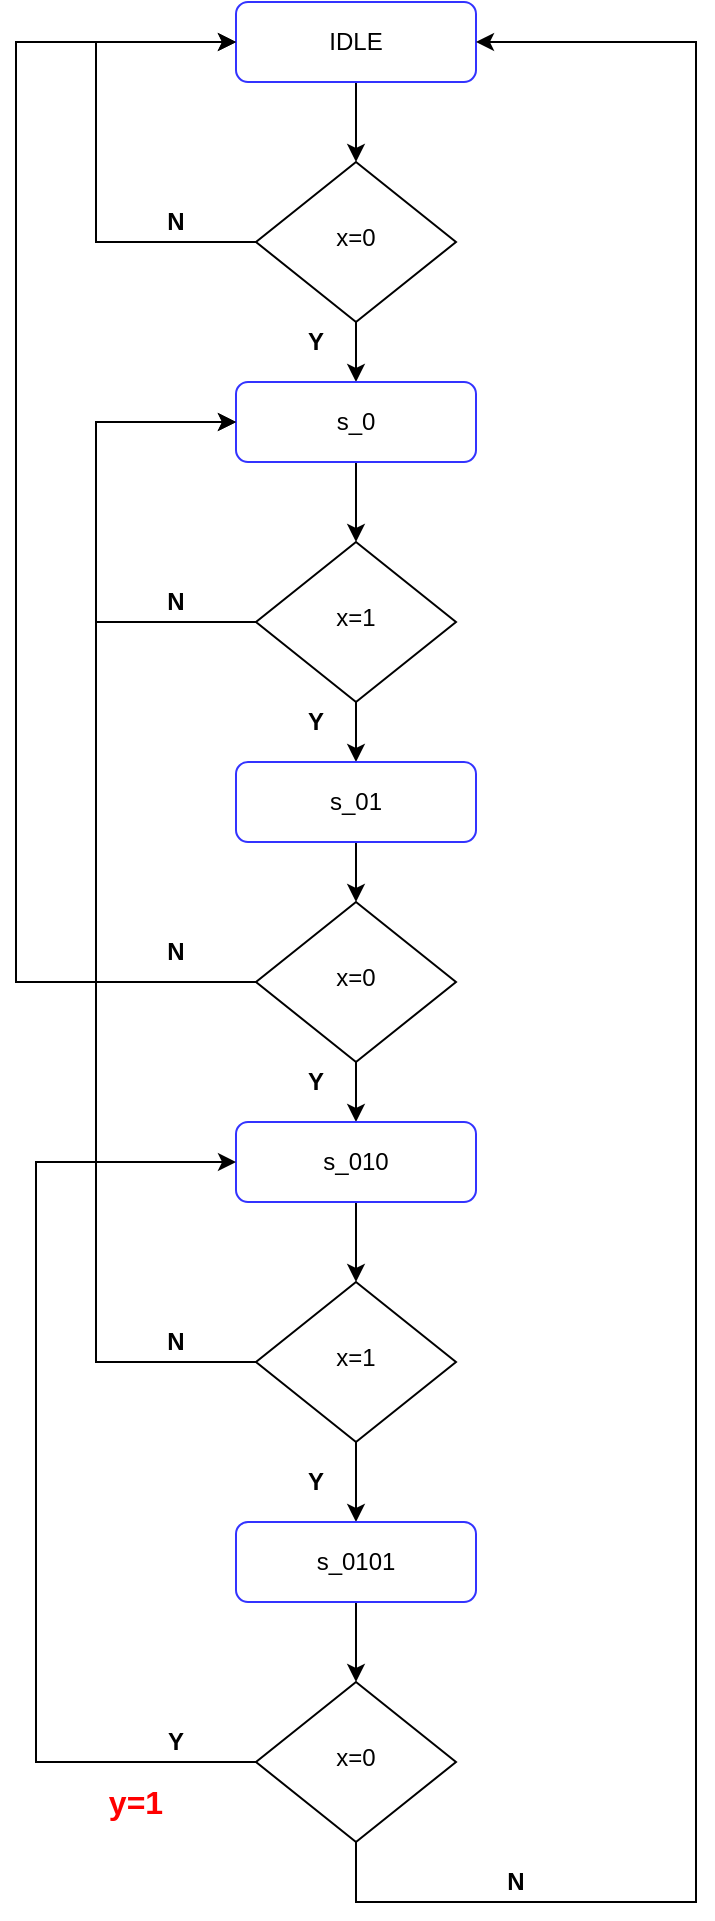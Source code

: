 <mxfile version="15.0.2" type="github">
  <diagram id="C5RBs43oDa-KdzZeNtuy" name="Page-1">
    <mxGraphModel dx="904" dy="580" grid="0" gridSize="10" guides="1" tooltips="1" connect="1" arrows="1" fold="1" page="1" pageScale="1" pageWidth="827" pageHeight="1169" math="0" shadow="0">
      <root>
        <mxCell id="WIyWlLk6GJQsqaUBKTNV-0" />
        <mxCell id="WIyWlLk6GJQsqaUBKTNV-1" parent="WIyWlLk6GJQsqaUBKTNV-0" />
        <mxCell id="i3Efj1GHKAAtEfFuEZI4-0" value="" style="edgeStyle=orthogonalEdgeStyle;rounded=0;orthogonalLoop=1;jettySize=auto;html=1;" edge="1" parent="WIyWlLk6GJQsqaUBKTNV-1" source="WIyWlLk6GJQsqaUBKTNV-3" target="WIyWlLk6GJQsqaUBKTNV-6">
          <mxGeometry relative="1" as="geometry" />
        </mxCell>
        <mxCell id="WIyWlLk6GJQsqaUBKTNV-3" value="IDLE" style="rounded=1;whiteSpace=wrap;html=1;fontSize=12;glass=0;strokeWidth=1;shadow=0;strokeColor=#3333FF;" parent="WIyWlLk6GJQsqaUBKTNV-1" vertex="1">
          <mxGeometry x="380" y="100" width="120" height="40" as="geometry" />
        </mxCell>
        <mxCell id="i3Efj1GHKAAtEfFuEZI4-1" value="" style="edgeStyle=orthogonalEdgeStyle;rounded=0;orthogonalLoop=1;jettySize=auto;html=1;" edge="1" parent="WIyWlLk6GJQsqaUBKTNV-1" source="WIyWlLk6GJQsqaUBKTNV-6" target="WIyWlLk6GJQsqaUBKTNV-11">
          <mxGeometry relative="1" as="geometry" />
        </mxCell>
        <mxCell id="i3Efj1GHKAAtEfFuEZI4-9" style="edgeStyle=orthogonalEdgeStyle;rounded=0;orthogonalLoop=1;jettySize=auto;html=1;exitX=0;exitY=0.5;exitDx=0;exitDy=0;entryX=0;entryY=0.5;entryDx=0;entryDy=0;" edge="1" parent="WIyWlLk6GJQsqaUBKTNV-1" source="WIyWlLk6GJQsqaUBKTNV-6" target="WIyWlLk6GJQsqaUBKTNV-3">
          <mxGeometry relative="1" as="geometry">
            <Array as="points">
              <mxPoint x="310" y="220" />
              <mxPoint x="310" y="120" />
            </Array>
          </mxGeometry>
        </mxCell>
        <mxCell id="WIyWlLk6GJQsqaUBKTNV-6" value="x=0" style="rhombus;whiteSpace=wrap;html=1;shadow=0;fontFamily=Helvetica;fontSize=12;align=center;strokeWidth=1;spacing=6;spacingTop=-4;" parent="WIyWlLk6GJQsqaUBKTNV-1" vertex="1">
          <mxGeometry x="390" y="180" width="100" height="80" as="geometry" />
        </mxCell>
        <mxCell id="i3Efj1GHKAAtEfFuEZI4-4" value="" style="edgeStyle=orthogonalEdgeStyle;rounded=0;orthogonalLoop=1;jettySize=auto;html=1;" edge="1" parent="WIyWlLk6GJQsqaUBKTNV-1" source="WIyWlLk6GJQsqaUBKTNV-11" target="i3Efj1GHKAAtEfFuEZI4-2">
          <mxGeometry relative="1" as="geometry" />
        </mxCell>
        <mxCell id="WIyWlLk6GJQsqaUBKTNV-11" value="s_0" style="rounded=1;whiteSpace=wrap;html=1;fontSize=12;glass=0;strokeWidth=1;shadow=0;strokeColor=#3333FF;" parent="WIyWlLk6GJQsqaUBKTNV-1" vertex="1">
          <mxGeometry x="380" y="290" width="120" height="40" as="geometry" />
        </mxCell>
        <mxCell id="i3Efj1GHKAAtEfFuEZI4-5" value="" style="edgeStyle=orthogonalEdgeStyle;rounded=0;orthogonalLoop=1;jettySize=auto;html=1;" edge="1" parent="WIyWlLk6GJQsqaUBKTNV-1" source="i3Efj1GHKAAtEfFuEZI4-2" target="i3Efj1GHKAAtEfFuEZI4-3">
          <mxGeometry relative="1" as="geometry" />
        </mxCell>
        <mxCell id="i3Efj1GHKAAtEfFuEZI4-13" style="edgeStyle=orthogonalEdgeStyle;rounded=0;orthogonalLoop=1;jettySize=auto;html=1;exitX=0;exitY=0.5;exitDx=0;exitDy=0;entryX=0;entryY=0.5;entryDx=0;entryDy=0;" edge="1" parent="WIyWlLk6GJQsqaUBKTNV-1" source="i3Efj1GHKAAtEfFuEZI4-2" target="WIyWlLk6GJQsqaUBKTNV-11">
          <mxGeometry relative="1" as="geometry">
            <Array as="points">
              <mxPoint x="310" y="410" />
              <mxPoint x="310" y="310" />
            </Array>
          </mxGeometry>
        </mxCell>
        <mxCell id="i3Efj1GHKAAtEfFuEZI4-2" value="x=1" style="rhombus;whiteSpace=wrap;html=1;shadow=0;fontFamily=Helvetica;fontSize=12;align=center;strokeWidth=1;spacing=6;spacingTop=-4;" vertex="1" parent="WIyWlLk6GJQsqaUBKTNV-1">
          <mxGeometry x="390" y="370" width="100" height="80" as="geometry" />
        </mxCell>
        <mxCell id="i3Efj1GHKAAtEfFuEZI4-7" value="" style="edgeStyle=orthogonalEdgeStyle;rounded=0;orthogonalLoop=1;jettySize=auto;html=1;" edge="1" parent="WIyWlLk6GJQsqaUBKTNV-1" source="i3Efj1GHKAAtEfFuEZI4-3" target="i3Efj1GHKAAtEfFuEZI4-6">
          <mxGeometry relative="1" as="geometry" />
        </mxCell>
        <mxCell id="i3Efj1GHKAAtEfFuEZI4-3" value="s_01" style="rounded=1;whiteSpace=wrap;html=1;fontSize=12;glass=0;strokeWidth=1;shadow=0;strokeColor=#3333FF;" vertex="1" parent="WIyWlLk6GJQsqaUBKTNV-1">
          <mxGeometry x="380" y="480" width="120" height="40" as="geometry" />
        </mxCell>
        <mxCell id="i3Efj1GHKAAtEfFuEZI4-15" style="edgeStyle=orthogonalEdgeStyle;rounded=0;orthogonalLoop=1;jettySize=auto;html=1;exitX=0;exitY=0.5;exitDx=0;exitDy=0;" edge="1" parent="WIyWlLk6GJQsqaUBKTNV-1" source="i3Efj1GHKAAtEfFuEZI4-6">
          <mxGeometry relative="1" as="geometry">
            <mxPoint x="380" y="120" as="targetPoint" />
            <Array as="points">
              <mxPoint x="270" y="590" />
              <mxPoint x="270" y="120" />
            </Array>
          </mxGeometry>
        </mxCell>
        <mxCell id="i3Efj1GHKAAtEfFuEZI4-18" value="" style="edgeStyle=orthogonalEdgeStyle;rounded=0;orthogonalLoop=1;jettySize=auto;html=1;" edge="1" parent="WIyWlLk6GJQsqaUBKTNV-1" source="i3Efj1GHKAAtEfFuEZI4-6" target="i3Efj1GHKAAtEfFuEZI4-17">
          <mxGeometry relative="1" as="geometry" />
        </mxCell>
        <mxCell id="i3Efj1GHKAAtEfFuEZI4-6" value="x=0" style="rhombus;whiteSpace=wrap;html=1;shadow=0;fontFamily=Helvetica;fontSize=12;align=center;strokeWidth=1;spacing=6;spacingTop=-4;" vertex="1" parent="WIyWlLk6GJQsqaUBKTNV-1">
          <mxGeometry x="390" y="550" width="100" height="80" as="geometry" />
        </mxCell>
        <mxCell id="i3Efj1GHKAAtEfFuEZI4-10" value="&lt;b&gt;Y&lt;/b&gt;" style="text;html=1;strokeColor=none;fillColor=none;align=center;verticalAlign=middle;whiteSpace=wrap;rounded=0;" vertex="1" parent="WIyWlLk6GJQsqaUBKTNV-1">
          <mxGeometry x="400" y="450" width="40" height="20" as="geometry" />
        </mxCell>
        <mxCell id="i3Efj1GHKAAtEfFuEZI4-11" value="&lt;b&gt;Y&lt;/b&gt;" style="text;html=1;strokeColor=none;fillColor=none;align=center;verticalAlign=middle;whiteSpace=wrap;rounded=0;" vertex="1" parent="WIyWlLk6GJQsqaUBKTNV-1">
          <mxGeometry x="400" y="260" width="40" height="20" as="geometry" />
        </mxCell>
        <mxCell id="i3Efj1GHKAAtEfFuEZI4-12" value="&lt;b&gt;N&lt;/b&gt;" style="text;html=1;strokeColor=none;fillColor=none;align=center;verticalAlign=middle;whiteSpace=wrap;rounded=0;" vertex="1" parent="WIyWlLk6GJQsqaUBKTNV-1">
          <mxGeometry x="330" y="200" width="40" height="20" as="geometry" />
        </mxCell>
        <mxCell id="i3Efj1GHKAAtEfFuEZI4-14" value="&lt;b&gt;N&lt;/b&gt;" style="text;html=1;strokeColor=none;fillColor=none;align=center;verticalAlign=middle;whiteSpace=wrap;rounded=0;" vertex="1" parent="WIyWlLk6GJQsqaUBKTNV-1">
          <mxGeometry x="330" y="390" width="40" height="20" as="geometry" />
        </mxCell>
        <mxCell id="i3Efj1GHKAAtEfFuEZI4-16" value="&lt;b&gt;N&lt;/b&gt;" style="text;html=1;strokeColor=none;fillColor=none;align=center;verticalAlign=middle;whiteSpace=wrap;rounded=0;" vertex="1" parent="WIyWlLk6GJQsqaUBKTNV-1">
          <mxGeometry x="330" y="565" width="40" height="20" as="geometry" />
        </mxCell>
        <mxCell id="i3Efj1GHKAAtEfFuEZI4-21" value="" style="edgeStyle=orthogonalEdgeStyle;rounded=0;orthogonalLoop=1;jettySize=auto;html=1;" edge="1" parent="WIyWlLk6GJQsqaUBKTNV-1" source="i3Efj1GHKAAtEfFuEZI4-17" target="i3Efj1GHKAAtEfFuEZI4-20">
          <mxGeometry relative="1" as="geometry" />
        </mxCell>
        <mxCell id="i3Efj1GHKAAtEfFuEZI4-17" value="s_010" style="rounded=1;whiteSpace=wrap;html=1;fontSize=12;glass=0;strokeWidth=1;shadow=0;strokeColor=#3333FF;" vertex="1" parent="WIyWlLk6GJQsqaUBKTNV-1">
          <mxGeometry x="380" y="660" width="120" height="40" as="geometry" />
        </mxCell>
        <mxCell id="i3Efj1GHKAAtEfFuEZI4-19" value="&lt;b&gt;Y&lt;/b&gt;" style="text;html=1;strokeColor=none;fillColor=none;align=center;verticalAlign=middle;whiteSpace=wrap;rounded=0;" vertex="1" parent="WIyWlLk6GJQsqaUBKTNV-1">
          <mxGeometry x="400" y="630" width="40" height="20" as="geometry" />
        </mxCell>
        <mxCell id="i3Efj1GHKAAtEfFuEZI4-22" style="edgeStyle=orthogonalEdgeStyle;rounded=0;orthogonalLoop=1;jettySize=auto;html=1;exitX=0;exitY=0.5;exitDx=0;exitDy=0;entryX=0;entryY=0.5;entryDx=0;entryDy=0;" edge="1" parent="WIyWlLk6GJQsqaUBKTNV-1" source="i3Efj1GHKAAtEfFuEZI4-20" target="WIyWlLk6GJQsqaUBKTNV-11">
          <mxGeometry relative="1" as="geometry">
            <Array as="points">
              <mxPoint x="310" y="780" />
              <mxPoint x="310" y="310" />
            </Array>
          </mxGeometry>
        </mxCell>
        <mxCell id="i3Efj1GHKAAtEfFuEZI4-26" value="" style="edgeStyle=orthogonalEdgeStyle;rounded=0;orthogonalLoop=1;jettySize=auto;html=1;" edge="1" parent="WIyWlLk6GJQsqaUBKTNV-1" source="i3Efj1GHKAAtEfFuEZI4-20" target="i3Efj1GHKAAtEfFuEZI4-25">
          <mxGeometry relative="1" as="geometry" />
        </mxCell>
        <mxCell id="i3Efj1GHKAAtEfFuEZI4-20" value="x=1" style="rhombus;whiteSpace=wrap;html=1;shadow=0;fontFamily=Helvetica;fontSize=12;align=center;strokeWidth=1;spacing=6;spacingTop=-4;" vertex="1" parent="WIyWlLk6GJQsqaUBKTNV-1">
          <mxGeometry x="390" y="740" width="100" height="80" as="geometry" />
        </mxCell>
        <mxCell id="i3Efj1GHKAAtEfFuEZI4-24" value="&lt;b&gt;N&lt;/b&gt;" style="text;html=1;strokeColor=none;fillColor=none;align=center;verticalAlign=middle;whiteSpace=wrap;rounded=0;" vertex="1" parent="WIyWlLk6GJQsqaUBKTNV-1">
          <mxGeometry x="330" y="760" width="40" height="20" as="geometry" />
        </mxCell>
        <mxCell id="i3Efj1GHKAAtEfFuEZI4-28" value="" style="edgeStyle=orthogonalEdgeStyle;rounded=0;orthogonalLoop=1;jettySize=auto;html=1;" edge="1" parent="WIyWlLk6GJQsqaUBKTNV-1" source="i3Efj1GHKAAtEfFuEZI4-25" target="i3Efj1GHKAAtEfFuEZI4-27">
          <mxGeometry relative="1" as="geometry" />
        </mxCell>
        <mxCell id="i3Efj1GHKAAtEfFuEZI4-25" value="s_0101" style="rounded=1;whiteSpace=wrap;html=1;fontSize=12;glass=0;strokeWidth=1;shadow=0;strokeColor=#3333FF;" vertex="1" parent="WIyWlLk6GJQsqaUBKTNV-1">
          <mxGeometry x="380" y="860" width="120" height="40" as="geometry" />
        </mxCell>
        <mxCell id="i3Efj1GHKAAtEfFuEZI4-29" style="edgeStyle=orthogonalEdgeStyle;rounded=0;orthogonalLoop=1;jettySize=auto;html=1;exitX=0;exitY=0.5;exitDx=0;exitDy=0;entryX=0;entryY=0.5;entryDx=0;entryDy=0;" edge="1" parent="WIyWlLk6GJQsqaUBKTNV-1" source="i3Efj1GHKAAtEfFuEZI4-27" target="i3Efj1GHKAAtEfFuEZI4-17">
          <mxGeometry relative="1" as="geometry">
            <Array as="points">
              <mxPoint x="280" y="980" />
              <mxPoint x="280" y="680" />
            </Array>
          </mxGeometry>
        </mxCell>
        <mxCell id="i3Efj1GHKAAtEfFuEZI4-31" style="edgeStyle=orthogonalEdgeStyle;rounded=0;orthogonalLoop=1;jettySize=auto;html=1;exitX=0.5;exitY=1;exitDx=0;exitDy=0;entryX=1;entryY=0.5;entryDx=0;entryDy=0;" edge="1" parent="WIyWlLk6GJQsqaUBKTNV-1" source="i3Efj1GHKAAtEfFuEZI4-27" target="WIyWlLk6GJQsqaUBKTNV-3">
          <mxGeometry relative="1" as="geometry">
            <Array as="points">
              <mxPoint x="440" y="1050" />
              <mxPoint x="610" y="1050" />
              <mxPoint x="610" y="120" />
            </Array>
          </mxGeometry>
        </mxCell>
        <mxCell id="i3Efj1GHKAAtEfFuEZI4-27" value="x=0" style="rhombus;whiteSpace=wrap;html=1;shadow=0;fontFamily=Helvetica;fontSize=12;align=center;strokeWidth=1;spacing=6;spacingTop=-4;" vertex="1" parent="WIyWlLk6GJQsqaUBKTNV-1">
          <mxGeometry x="390" y="940" width="100" height="80" as="geometry" />
        </mxCell>
        <mxCell id="i3Efj1GHKAAtEfFuEZI4-30" value="&lt;b&gt;Y&lt;/b&gt;" style="text;html=1;strokeColor=none;fillColor=none;align=center;verticalAlign=middle;whiteSpace=wrap;rounded=0;" vertex="1" parent="WIyWlLk6GJQsqaUBKTNV-1">
          <mxGeometry x="330" y="960" width="40" height="20" as="geometry" />
        </mxCell>
        <mxCell id="i3Efj1GHKAAtEfFuEZI4-32" value="&lt;b&gt;N&lt;/b&gt;" style="text;html=1;strokeColor=none;fillColor=none;align=center;verticalAlign=middle;whiteSpace=wrap;rounded=0;" vertex="1" parent="WIyWlLk6GJQsqaUBKTNV-1">
          <mxGeometry x="500" y="1030" width="40" height="20" as="geometry" />
        </mxCell>
        <mxCell id="i3Efj1GHKAAtEfFuEZI4-33" value="&lt;font size=&quot;1&quot; color=&quot;#ff0000&quot;&gt;&lt;b style=&quot;font-size: 16px&quot;&gt;y=1&lt;/b&gt;&lt;/font&gt;" style="text;html=1;strokeColor=none;fillColor=none;align=center;verticalAlign=middle;whiteSpace=wrap;rounded=0;" vertex="1" parent="WIyWlLk6GJQsqaUBKTNV-1">
          <mxGeometry x="310" y="990" width="40" height="20" as="geometry" />
        </mxCell>
        <mxCell id="i3Efj1GHKAAtEfFuEZI4-34" value="&lt;b&gt;Y&lt;/b&gt;" style="text;html=1;strokeColor=none;fillColor=none;align=center;verticalAlign=middle;whiteSpace=wrap;rounded=0;" vertex="1" parent="WIyWlLk6GJQsqaUBKTNV-1">
          <mxGeometry x="400" y="830" width="40" height="20" as="geometry" />
        </mxCell>
      </root>
    </mxGraphModel>
  </diagram>
</mxfile>
